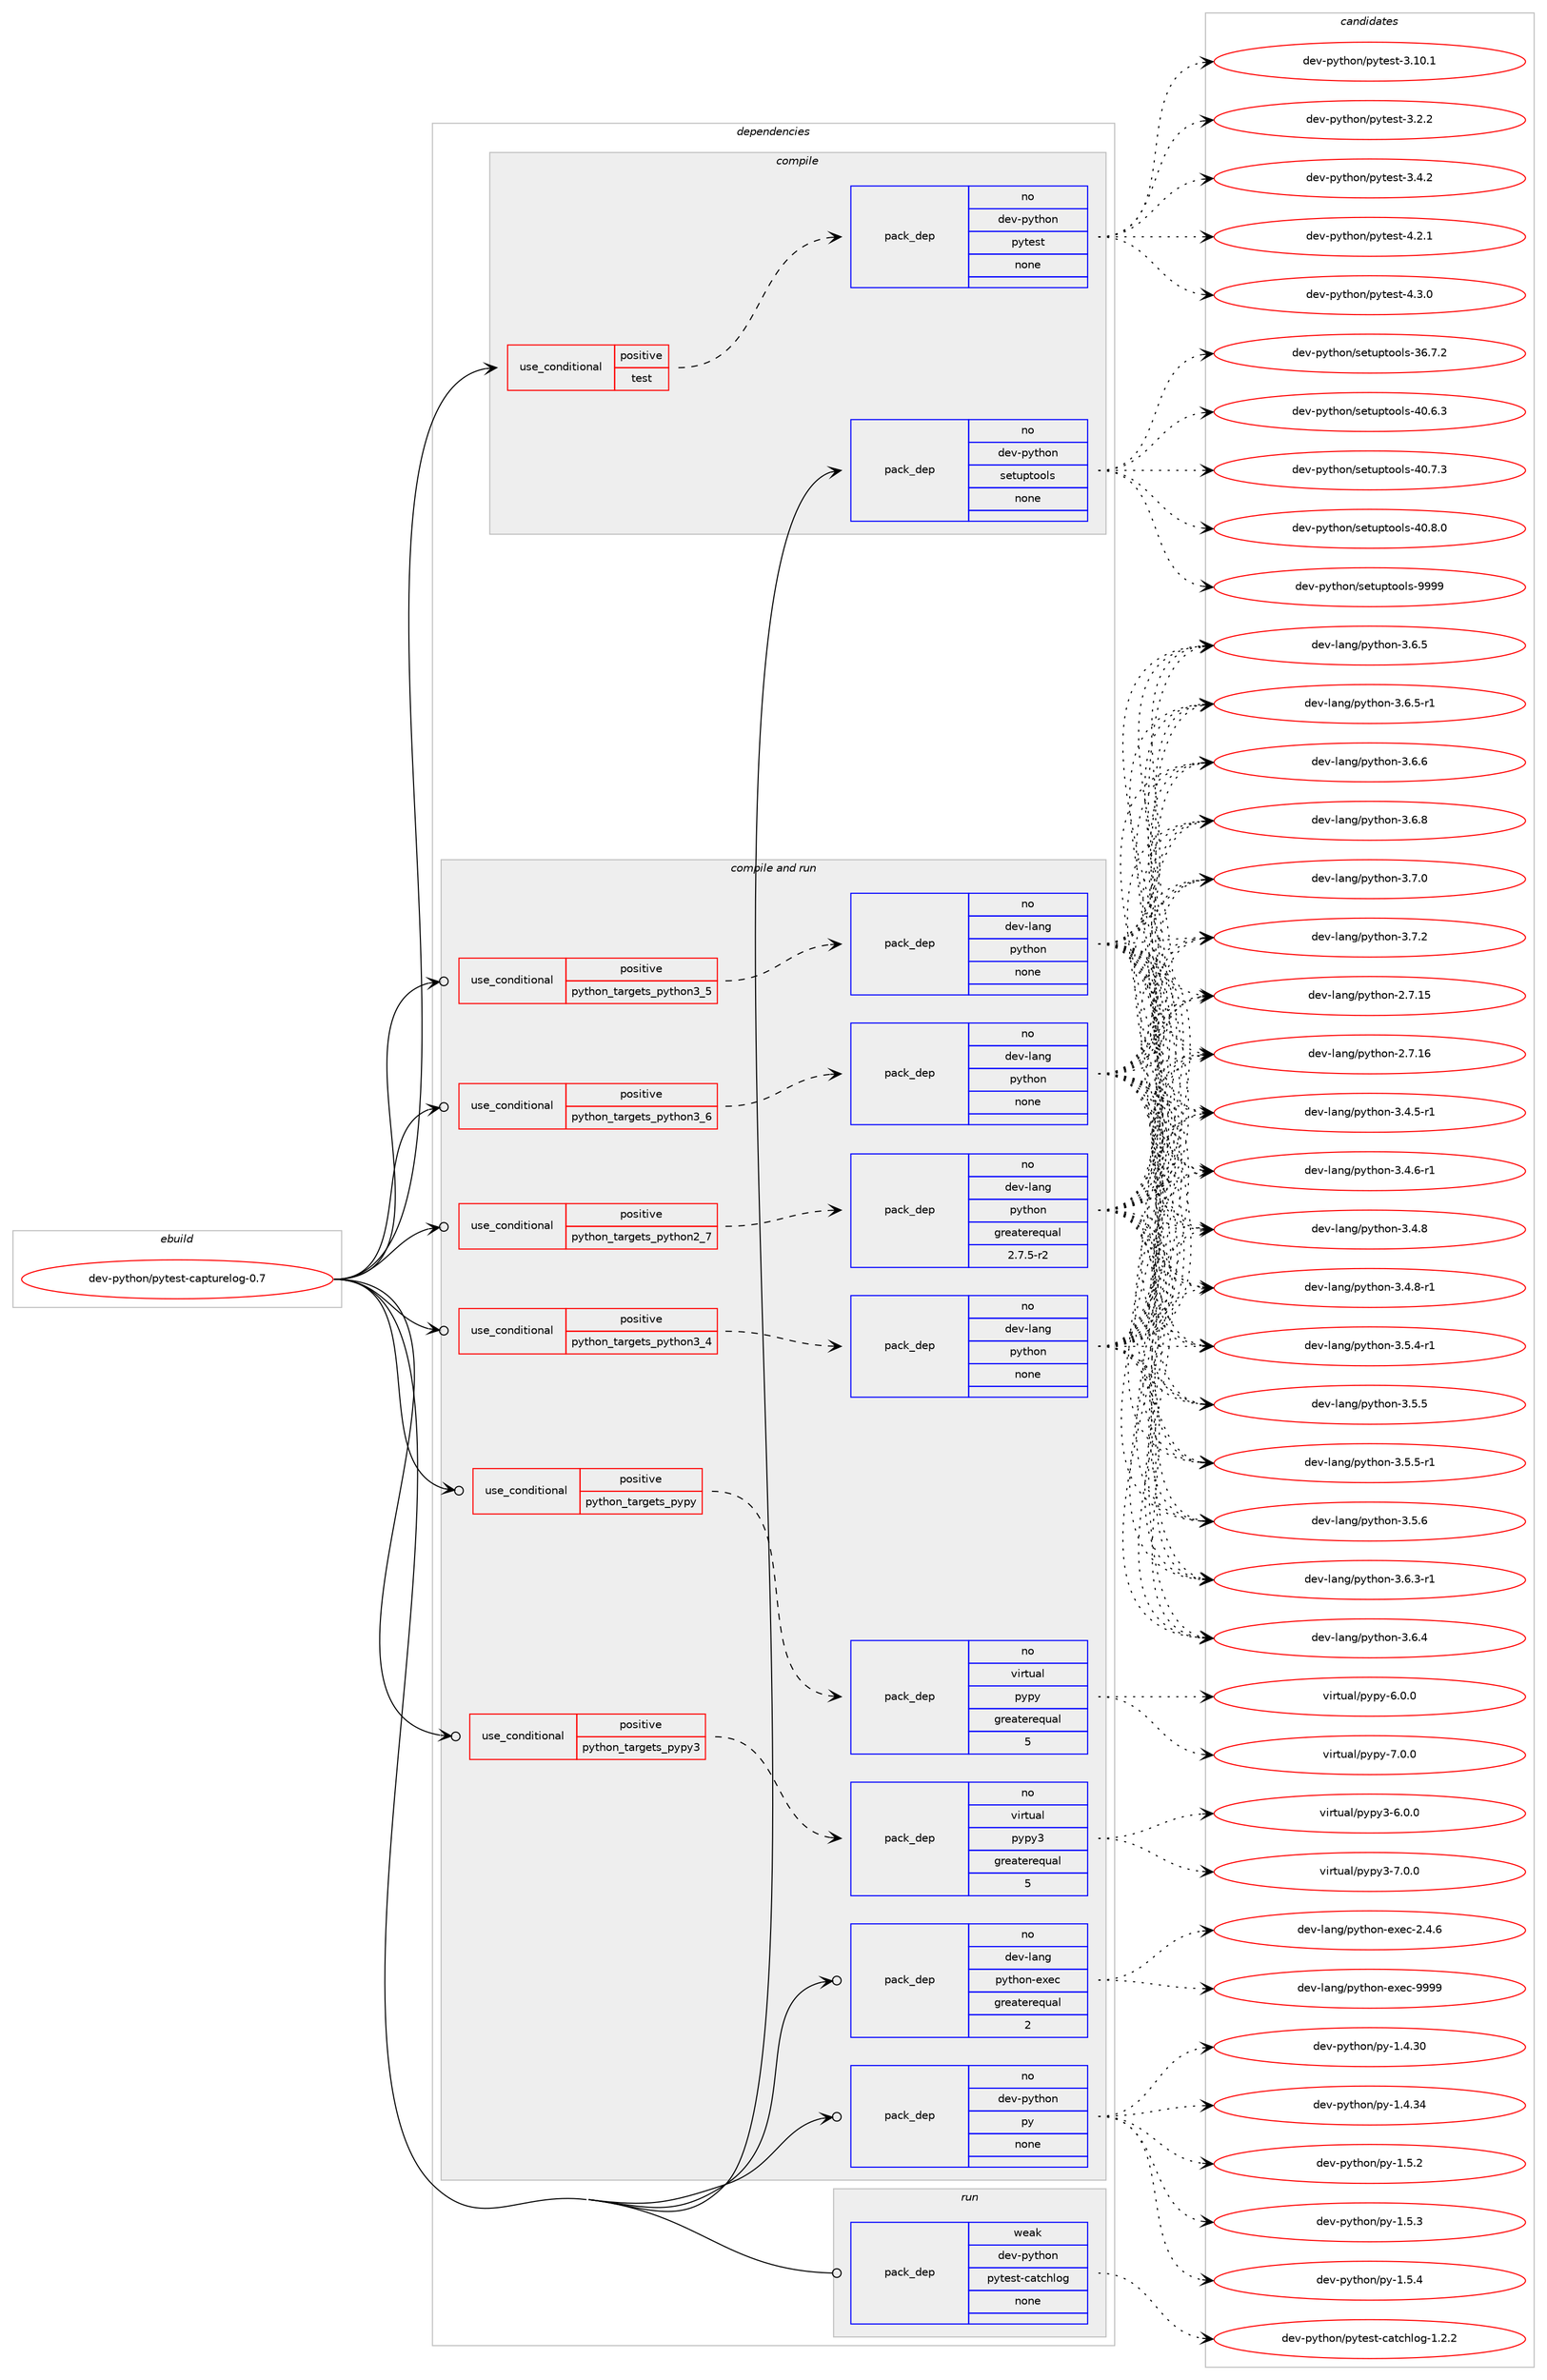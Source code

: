 digraph prolog {

# *************
# Graph options
# *************

newrank=true;
concentrate=true;
compound=true;
graph [rankdir=LR,fontname=Helvetica,fontsize=10,ranksep=1.5];#, ranksep=2.5, nodesep=0.2];
edge  [arrowhead=vee];
node  [fontname=Helvetica,fontsize=10];

# **********
# The ebuild
# **********

subgraph cluster_leftcol {
color=gray;
rank=same;
label=<<i>ebuild</i>>;
id [label="dev-python/pytest-capturelog-0.7", color=red, width=4, href="../dev-python/pytest-capturelog-0.7.svg"];
}

# ****************
# The dependencies
# ****************

subgraph cluster_midcol {
color=gray;
label=<<i>dependencies</i>>;
subgraph cluster_compile {
fillcolor="#eeeeee";
style=filled;
label=<<i>compile</i>>;
subgraph cond382006 {
dependency1432949 [label=<<TABLE BORDER="0" CELLBORDER="1" CELLSPACING="0" CELLPADDING="4"><TR><TD ROWSPAN="3" CELLPADDING="10">use_conditional</TD></TR><TR><TD>positive</TD></TR><TR><TD>test</TD></TR></TABLE>>, shape=none, color=red];
subgraph pack1027599 {
dependency1432950 [label=<<TABLE BORDER="0" CELLBORDER="1" CELLSPACING="0" CELLPADDING="4" WIDTH="220"><TR><TD ROWSPAN="6" CELLPADDING="30">pack_dep</TD></TR><TR><TD WIDTH="110">no</TD></TR><TR><TD>dev-python</TD></TR><TR><TD>pytest</TD></TR><TR><TD>none</TD></TR><TR><TD></TD></TR></TABLE>>, shape=none, color=blue];
}
dependency1432949:e -> dependency1432950:w [weight=20,style="dashed",arrowhead="vee"];
}
id:e -> dependency1432949:w [weight=20,style="solid",arrowhead="vee"];
subgraph pack1027600 {
dependency1432951 [label=<<TABLE BORDER="0" CELLBORDER="1" CELLSPACING="0" CELLPADDING="4" WIDTH="220"><TR><TD ROWSPAN="6" CELLPADDING="30">pack_dep</TD></TR><TR><TD WIDTH="110">no</TD></TR><TR><TD>dev-python</TD></TR><TR><TD>setuptools</TD></TR><TR><TD>none</TD></TR><TR><TD></TD></TR></TABLE>>, shape=none, color=blue];
}
id:e -> dependency1432951:w [weight=20,style="solid",arrowhead="vee"];
}
subgraph cluster_compileandrun {
fillcolor="#eeeeee";
style=filled;
label=<<i>compile and run</i>>;
subgraph cond382007 {
dependency1432952 [label=<<TABLE BORDER="0" CELLBORDER="1" CELLSPACING="0" CELLPADDING="4"><TR><TD ROWSPAN="3" CELLPADDING="10">use_conditional</TD></TR><TR><TD>positive</TD></TR><TR><TD>python_targets_pypy</TD></TR></TABLE>>, shape=none, color=red];
subgraph pack1027601 {
dependency1432953 [label=<<TABLE BORDER="0" CELLBORDER="1" CELLSPACING="0" CELLPADDING="4" WIDTH="220"><TR><TD ROWSPAN="6" CELLPADDING="30">pack_dep</TD></TR><TR><TD WIDTH="110">no</TD></TR><TR><TD>virtual</TD></TR><TR><TD>pypy</TD></TR><TR><TD>greaterequal</TD></TR><TR><TD>5</TD></TR></TABLE>>, shape=none, color=blue];
}
dependency1432952:e -> dependency1432953:w [weight=20,style="dashed",arrowhead="vee"];
}
id:e -> dependency1432952:w [weight=20,style="solid",arrowhead="odotvee"];
subgraph cond382008 {
dependency1432954 [label=<<TABLE BORDER="0" CELLBORDER="1" CELLSPACING="0" CELLPADDING="4"><TR><TD ROWSPAN="3" CELLPADDING="10">use_conditional</TD></TR><TR><TD>positive</TD></TR><TR><TD>python_targets_pypy3</TD></TR></TABLE>>, shape=none, color=red];
subgraph pack1027602 {
dependency1432955 [label=<<TABLE BORDER="0" CELLBORDER="1" CELLSPACING="0" CELLPADDING="4" WIDTH="220"><TR><TD ROWSPAN="6" CELLPADDING="30">pack_dep</TD></TR><TR><TD WIDTH="110">no</TD></TR><TR><TD>virtual</TD></TR><TR><TD>pypy3</TD></TR><TR><TD>greaterequal</TD></TR><TR><TD>5</TD></TR></TABLE>>, shape=none, color=blue];
}
dependency1432954:e -> dependency1432955:w [weight=20,style="dashed",arrowhead="vee"];
}
id:e -> dependency1432954:w [weight=20,style="solid",arrowhead="odotvee"];
subgraph cond382009 {
dependency1432956 [label=<<TABLE BORDER="0" CELLBORDER="1" CELLSPACING="0" CELLPADDING="4"><TR><TD ROWSPAN="3" CELLPADDING="10">use_conditional</TD></TR><TR><TD>positive</TD></TR><TR><TD>python_targets_python2_7</TD></TR></TABLE>>, shape=none, color=red];
subgraph pack1027603 {
dependency1432957 [label=<<TABLE BORDER="0" CELLBORDER="1" CELLSPACING="0" CELLPADDING="4" WIDTH="220"><TR><TD ROWSPAN="6" CELLPADDING="30">pack_dep</TD></TR><TR><TD WIDTH="110">no</TD></TR><TR><TD>dev-lang</TD></TR><TR><TD>python</TD></TR><TR><TD>greaterequal</TD></TR><TR><TD>2.7.5-r2</TD></TR></TABLE>>, shape=none, color=blue];
}
dependency1432956:e -> dependency1432957:w [weight=20,style="dashed",arrowhead="vee"];
}
id:e -> dependency1432956:w [weight=20,style="solid",arrowhead="odotvee"];
subgraph cond382010 {
dependency1432958 [label=<<TABLE BORDER="0" CELLBORDER="1" CELLSPACING="0" CELLPADDING="4"><TR><TD ROWSPAN="3" CELLPADDING="10">use_conditional</TD></TR><TR><TD>positive</TD></TR><TR><TD>python_targets_python3_4</TD></TR></TABLE>>, shape=none, color=red];
subgraph pack1027604 {
dependency1432959 [label=<<TABLE BORDER="0" CELLBORDER="1" CELLSPACING="0" CELLPADDING="4" WIDTH="220"><TR><TD ROWSPAN="6" CELLPADDING="30">pack_dep</TD></TR><TR><TD WIDTH="110">no</TD></TR><TR><TD>dev-lang</TD></TR><TR><TD>python</TD></TR><TR><TD>none</TD></TR><TR><TD></TD></TR></TABLE>>, shape=none, color=blue];
}
dependency1432958:e -> dependency1432959:w [weight=20,style="dashed",arrowhead="vee"];
}
id:e -> dependency1432958:w [weight=20,style="solid",arrowhead="odotvee"];
subgraph cond382011 {
dependency1432960 [label=<<TABLE BORDER="0" CELLBORDER="1" CELLSPACING="0" CELLPADDING="4"><TR><TD ROWSPAN="3" CELLPADDING="10">use_conditional</TD></TR><TR><TD>positive</TD></TR><TR><TD>python_targets_python3_5</TD></TR></TABLE>>, shape=none, color=red];
subgraph pack1027605 {
dependency1432961 [label=<<TABLE BORDER="0" CELLBORDER="1" CELLSPACING="0" CELLPADDING="4" WIDTH="220"><TR><TD ROWSPAN="6" CELLPADDING="30">pack_dep</TD></TR><TR><TD WIDTH="110">no</TD></TR><TR><TD>dev-lang</TD></TR><TR><TD>python</TD></TR><TR><TD>none</TD></TR><TR><TD></TD></TR></TABLE>>, shape=none, color=blue];
}
dependency1432960:e -> dependency1432961:w [weight=20,style="dashed",arrowhead="vee"];
}
id:e -> dependency1432960:w [weight=20,style="solid",arrowhead="odotvee"];
subgraph cond382012 {
dependency1432962 [label=<<TABLE BORDER="0" CELLBORDER="1" CELLSPACING="0" CELLPADDING="4"><TR><TD ROWSPAN="3" CELLPADDING="10">use_conditional</TD></TR><TR><TD>positive</TD></TR><TR><TD>python_targets_python3_6</TD></TR></TABLE>>, shape=none, color=red];
subgraph pack1027606 {
dependency1432963 [label=<<TABLE BORDER="0" CELLBORDER="1" CELLSPACING="0" CELLPADDING="4" WIDTH="220"><TR><TD ROWSPAN="6" CELLPADDING="30">pack_dep</TD></TR><TR><TD WIDTH="110">no</TD></TR><TR><TD>dev-lang</TD></TR><TR><TD>python</TD></TR><TR><TD>none</TD></TR><TR><TD></TD></TR></TABLE>>, shape=none, color=blue];
}
dependency1432962:e -> dependency1432963:w [weight=20,style="dashed",arrowhead="vee"];
}
id:e -> dependency1432962:w [weight=20,style="solid",arrowhead="odotvee"];
subgraph pack1027607 {
dependency1432964 [label=<<TABLE BORDER="0" CELLBORDER="1" CELLSPACING="0" CELLPADDING="4" WIDTH="220"><TR><TD ROWSPAN="6" CELLPADDING="30">pack_dep</TD></TR><TR><TD WIDTH="110">no</TD></TR><TR><TD>dev-lang</TD></TR><TR><TD>python-exec</TD></TR><TR><TD>greaterequal</TD></TR><TR><TD>2</TD></TR></TABLE>>, shape=none, color=blue];
}
id:e -> dependency1432964:w [weight=20,style="solid",arrowhead="odotvee"];
subgraph pack1027608 {
dependency1432965 [label=<<TABLE BORDER="0" CELLBORDER="1" CELLSPACING="0" CELLPADDING="4" WIDTH="220"><TR><TD ROWSPAN="6" CELLPADDING="30">pack_dep</TD></TR><TR><TD WIDTH="110">no</TD></TR><TR><TD>dev-python</TD></TR><TR><TD>py</TD></TR><TR><TD>none</TD></TR><TR><TD></TD></TR></TABLE>>, shape=none, color=blue];
}
id:e -> dependency1432965:w [weight=20,style="solid",arrowhead="odotvee"];
}
subgraph cluster_run {
fillcolor="#eeeeee";
style=filled;
label=<<i>run</i>>;
subgraph pack1027609 {
dependency1432966 [label=<<TABLE BORDER="0" CELLBORDER="1" CELLSPACING="0" CELLPADDING="4" WIDTH="220"><TR><TD ROWSPAN="6" CELLPADDING="30">pack_dep</TD></TR><TR><TD WIDTH="110">weak</TD></TR><TR><TD>dev-python</TD></TR><TR><TD>pytest-catchlog</TD></TR><TR><TD>none</TD></TR><TR><TD></TD></TR></TABLE>>, shape=none, color=blue];
}
id:e -> dependency1432966:w [weight=20,style="solid",arrowhead="odot"];
}
}

# **************
# The candidates
# **************

subgraph cluster_choices {
rank=same;
color=gray;
label=<<i>candidates</i>>;

subgraph choice1027599 {
color=black;
nodesep=1;
choice100101118451121211161041111104711212111610111511645514649484649 [label="dev-python/pytest-3.10.1", color=red, width=4,href="../dev-python/pytest-3.10.1.svg"];
choice1001011184511212111610411111047112121116101115116455146504650 [label="dev-python/pytest-3.2.2", color=red, width=4,href="../dev-python/pytest-3.2.2.svg"];
choice1001011184511212111610411111047112121116101115116455146524650 [label="dev-python/pytest-3.4.2", color=red, width=4,href="../dev-python/pytest-3.4.2.svg"];
choice1001011184511212111610411111047112121116101115116455246504649 [label="dev-python/pytest-4.2.1", color=red, width=4,href="../dev-python/pytest-4.2.1.svg"];
choice1001011184511212111610411111047112121116101115116455246514648 [label="dev-python/pytest-4.3.0", color=red, width=4,href="../dev-python/pytest-4.3.0.svg"];
dependency1432950:e -> choice100101118451121211161041111104711212111610111511645514649484649:w [style=dotted,weight="100"];
dependency1432950:e -> choice1001011184511212111610411111047112121116101115116455146504650:w [style=dotted,weight="100"];
dependency1432950:e -> choice1001011184511212111610411111047112121116101115116455146524650:w [style=dotted,weight="100"];
dependency1432950:e -> choice1001011184511212111610411111047112121116101115116455246504649:w [style=dotted,weight="100"];
dependency1432950:e -> choice1001011184511212111610411111047112121116101115116455246514648:w [style=dotted,weight="100"];
}
subgraph choice1027600 {
color=black;
nodesep=1;
choice100101118451121211161041111104711510111611711211611111110811545515446554650 [label="dev-python/setuptools-36.7.2", color=red, width=4,href="../dev-python/setuptools-36.7.2.svg"];
choice100101118451121211161041111104711510111611711211611111110811545524846544651 [label="dev-python/setuptools-40.6.3", color=red, width=4,href="../dev-python/setuptools-40.6.3.svg"];
choice100101118451121211161041111104711510111611711211611111110811545524846554651 [label="dev-python/setuptools-40.7.3", color=red, width=4,href="../dev-python/setuptools-40.7.3.svg"];
choice100101118451121211161041111104711510111611711211611111110811545524846564648 [label="dev-python/setuptools-40.8.0", color=red, width=4,href="../dev-python/setuptools-40.8.0.svg"];
choice10010111845112121116104111110471151011161171121161111111081154557575757 [label="dev-python/setuptools-9999", color=red, width=4,href="../dev-python/setuptools-9999.svg"];
dependency1432951:e -> choice100101118451121211161041111104711510111611711211611111110811545515446554650:w [style=dotted,weight="100"];
dependency1432951:e -> choice100101118451121211161041111104711510111611711211611111110811545524846544651:w [style=dotted,weight="100"];
dependency1432951:e -> choice100101118451121211161041111104711510111611711211611111110811545524846554651:w [style=dotted,weight="100"];
dependency1432951:e -> choice100101118451121211161041111104711510111611711211611111110811545524846564648:w [style=dotted,weight="100"];
dependency1432951:e -> choice10010111845112121116104111110471151011161171121161111111081154557575757:w [style=dotted,weight="100"];
}
subgraph choice1027601 {
color=black;
nodesep=1;
choice1181051141161179710847112121112121455446484648 [label="virtual/pypy-6.0.0", color=red, width=4,href="../virtual/pypy-6.0.0.svg"];
choice1181051141161179710847112121112121455546484648 [label="virtual/pypy-7.0.0", color=red, width=4,href="../virtual/pypy-7.0.0.svg"];
dependency1432953:e -> choice1181051141161179710847112121112121455446484648:w [style=dotted,weight="100"];
dependency1432953:e -> choice1181051141161179710847112121112121455546484648:w [style=dotted,weight="100"];
}
subgraph choice1027602 {
color=black;
nodesep=1;
choice118105114116117971084711212111212151455446484648 [label="virtual/pypy3-6.0.0", color=red, width=4,href="../virtual/pypy3-6.0.0.svg"];
choice118105114116117971084711212111212151455546484648 [label="virtual/pypy3-7.0.0", color=red, width=4,href="../virtual/pypy3-7.0.0.svg"];
dependency1432955:e -> choice118105114116117971084711212111212151455446484648:w [style=dotted,weight="100"];
dependency1432955:e -> choice118105114116117971084711212111212151455546484648:w [style=dotted,weight="100"];
}
subgraph choice1027603 {
color=black;
nodesep=1;
choice10010111845108971101034711212111610411111045504655464953 [label="dev-lang/python-2.7.15", color=red, width=4,href="../dev-lang/python-2.7.15.svg"];
choice10010111845108971101034711212111610411111045504655464954 [label="dev-lang/python-2.7.16", color=red, width=4,href="../dev-lang/python-2.7.16.svg"];
choice1001011184510897110103471121211161041111104551465246534511449 [label="dev-lang/python-3.4.5-r1", color=red, width=4,href="../dev-lang/python-3.4.5-r1.svg"];
choice1001011184510897110103471121211161041111104551465246544511449 [label="dev-lang/python-3.4.6-r1", color=red, width=4,href="../dev-lang/python-3.4.6-r1.svg"];
choice100101118451089711010347112121116104111110455146524656 [label="dev-lang/python-3.4.8", color=red, width=4,href="../dev-lang/python-3.4.8.svg"];
choice1001011184510897110103471121211161041111104551465246564511449 [label="dev-lang/python-3.4.8-r1", color=red, width=4,href="../dev-lang/python-3.4.8-r1.svg"];
choice1001011184510897110103471121211161041111104551465346524511449 [label="dev-lang/python-3.5.4-r1", color=red, width=4,href="../dev-lang/python-3.5.4-r1.svg"];
choice100101118451089711010347112121116104111110455146534653 [label="dev-lang/python-3.5.5", color=red, width=4,href="../dev-lang/python-3.5.5.svg"];
choice1001011184510897110103471121211161041111104551465346534511449 [label="dev-lang/python-3.5.5-r1", color=red, width=4,href="../dev-lang/python-3.5.5-r1.svg"];
choice100101118451089711010347112121116104111110455146534654 [label="dev-lang/python-3.5.6", color=red, width=4,href="../dev-lang/python-3.5.6.svg"];
choice1001011184510897110103471121211161041111104551465446514511449 [label="dev-lang/python-3.6.3-r1", color=red, width=4,href="../dev-lang/python-3.6.3-r1.svg"];
choice100101118451089711010347112121116104111110455146544652 [label="dev-lang/python-3.6.4", color=red, width=4,href="../dev-lang/python-3.6.4.svg"];
choice100101118451089711010347112121116104111110455146544653 [label="dev-lang/python-3.6.5", color=red, width=4,href="../dev-lang/python-3.6.5.svg"];
choice1001011184510897110103471121211161041111104551465446534511449 [label="dev-lang/python-3.6.5-r1", color=red, width=4,href="../dev-lang/python-3.6.5-r1.svg"];
choice100101118451089711010347112121116104111110455146544654 [label="dev-lang/python-3.6.6", color=red, width=4,href="../dev-lang/python-3.6.6.svg"];
choice100101118451089711010347112121116104111110455146544656 [label="dev-lang/python-3.6.8", color=red, width=4,href="../dev-lang/python-3.6.8.svg"];
choice100101118451089711010347112121116104111110455146554648 [label="dev-lang/python-3.7.0", color=red, width=4,href="../dev-lang/python-3.7.0.svg"];
choice100101118451089711010347112121116104111110455146554650 [label="dev-lang/python-3.7.2", color=red, width=4,href="../dev-lang/python-3.7.2.svg"];
dependency1432957:e -> choice10010111845108971101034711212111610411111045504655464953:w [style=dotted,weight="100"];
dependency1432957:e -> choice10010111845108971101034711212111610411111045504655464954:w [style=dotted,weight="100"];
dependency1432957:e -> choice1001011184510897110103471121211161041111104551465246534511449:w [style=dotted,weight="100"];
dependency1432957:e -> choice1001011184510897110103471121211161041111104551465246544511449:w [style=dotted,weight="100"];
dependency1432957:e -> choice100101118451089711010347112121116104111110455146524656:w [style=dotted,weight="100"];
dependency1432957:e -> choice1001011184510897110103471121211161041111104551465246564511449:w [style=dotted,weight="100"];
dependency1432957:e -> choice1001011184510897110103471121211161041111104551465346524511449:w [style=dotted,weight="100"];
dependency1432957:e -> choice100101118451089711010347112121116104111110455146534653:w [style=dotted,weight="100"];
dependency1432957:e -> choice1001011184510897110103471121211161041111104551465346534511449:w [style=dotted,weight="100"];
dependency1432957:e -> choice100101118451089711010347112121116104111110455146534654:w [style=dotted,weight="100"];
dependency1432957:e -> choice1001011184510897110103471121211161041111104551465446514511449:w [style=dotted,weight="100"];
dependency1432957:e -> choice100101118451089711010347112121116104111110455146544652:w [style=dotted,weight="100"];
dependency1432957:e -> choice100101118451089711010347112121116104111110455146544653:w [style=dotted,weight="100"];
dependency1432957:e -> choice1001011184510897110103471121211161041111104551465446534511449:w [style=dotted,weight="100"];
dependency1432957:e -> choice100101118451089711010347112121116104111110455146544654:w [style=dotted,weight="100"];
dependency1432957:e -> choice100101118451089711010347112121116104111110455146544656:w [style=dotted,weight="100"];
dependency1432957:e -> choice100101118451089711010347112121116104111110455146554648:w [style=dotted,weight="100"];
dependency1432957:e -> choice100101118451089711010347112121116104111110455146554650:w [style=dotted,weight="100"];
}
subgraph choice1027604 {
color=black;
nodesep=1;
choice10010111845108971101034711212111610411111045504655464953 [label="dev-lang/python-2.7.15", color=red, width=4,href="../dev-lang/python-2.7.15.svg"];
choice10010111845108971101034711212111610411111045504655464954 [label="dev-lang/python-2.7.16", color=red, width=4,href="../dev-lang/python-2.7.16.svg"];
choice1001011184510897110103471121211161041111104551465246534511449 [label="dev-lang/python-3.4.5-r1", color=red, width=4,href="../dev-lang/python-3.4.5-r1.svg"];
choice1001011184510897110103471121211161041111104551465246544511449 [label="dev-lang/python-3.4.6-r1", color=red, width=4,href="../dev-lang/python-3.4.6-r1.svg"];
choice100101118451089711010347112121116104111110455146524656 [label="dev-lang/python-3.4.8", color=red, width=4,href="../dev-lang/python-3.4.8.svg"];
choice1001011184510897110103471121211161041111104551465246564511449 [label="dev-lang/python-3.4.8-r1", color=red, width=4,href="../dev-lang/python-3.4.8-r1.svg"];
choice1001011184510897110103471121211161041111104551465346524511449 [label="dev-lang/python-3.5.4-r1", color=red, width=4,href="../dev-lang/python-3.5.4-r1.svg"];
choice100101118451089711010347112121116104111110455146534653 [label="dev-lang/python-3.5.5", color=red, width=4,href="../dev-lang/python-3.5.5.svg"];
choice1001011184510897110103471121211161041111104551465346534511449 [label="dev-lang/python-3.5.5-r1", color=red, width=4,href="../dev-lang/python-3.5.5-r1.svg"];
choice100101118451089711010347112121116104111110455146534654 [label="dev-lang/python-3.5.6", color=red, width=4,href="../dev-lang/python-3.5.6.svg"];
choice1001011184510897110103471121211161041111104551465446514511449 [label="dev-lang/python-3.6.3-r1", color=red, width=4,href="../dev-lang/python-3.6.3-r1.svg"];
choice100101118451089711010347112121116104111110455146544652 [label="dev-lang/python-3.6.4", color=red, width=4,href="../dev-lang/python-3.6.4.svg"];
choice100101118451089711010347112121116104111110455146544653 [label="dev-lang/python-3.6.5", color=red, width=4,href="../dev-lang/python-3.6.5.svg"];
choice1001011184510897110103471121211161041111104551465446534511449 [label="dev-lang/python-3.6.5-r1", color=red, width=4,href="../dev-lang/python-3.6.5-r1.svg"];
choice100101118451089711010347112121116104111110455146544654 [label="dev-lang/python-3.6.6", color=red, width=4,href="../dev-lang/python-3.6.6.svg"];
choice100101118451089711010347112121116104111110455146544656 [label="dev-lang/python-3.6.8", color=red, width=4,href="../dev-lang/python-3.6.8.svg"];
choice100101118451089711010347112121116104111110455146554648 [label="dev-lang/python-3.7.0", color=red, width=4,href="../dev-lang/python-3.7.0.svg"];
choice100101118451089711010347112121116104111110455146554650 [label="dev-lang/python-3.7.2", color=red, width=4,href="../dev-lang/python-3.7.2.svg"];
dependency1432959:e -> choice10010111845108971101034711212111610411111045504655464953:w [style=dotted,weight="100"];
dependency1432959:e -> choice10010111845108971101034711212111610411111045504655464954:w [style=dotted,weight="100"];
dependency1432959:e -> choice1001011184510897110103471121211161041111104551465246534511449:w [style=dotted,weight="100"];
dependency1432959:e -> choice1001011184510897110103471121211161041111104551465246544511449:w [style=dotted,weight="100"];
dependency1432959:e -> choice100101118451089711010347112121116104111110455146524656:w [style=dotted,weight="100"];
dependency1432959:e -> choice1001011184510897110103471121211161041111104551465246564511449:w [style=dotted,weight="100"];
dependency1432959:e -> choice1001011184510897110103471121211161041111104551465346524511449:w [style=dotted,weight="100"];
dependency1432959:e -> choice100101118451089711010347112121116104111110455146534653:w [style=dotted,weight="100"];
dependency1432959:e -> choice1001011184510897110103471121211161041111104551465346534511449:w [style=dotted,weight="100"];
dependency1432959:e -> choice100101118451089711010347112121116104111110455146534654:w [style=dotted,weight="100"];
dependency1432959:e -> choice1001011184510897110103471121211161041111104551465446514511449:w [style=dotted,weight="100"];
dependency1432959:e -> choice100101118451089711010347112121116104111110455146544652:w [style=dotted,weight="100"];
dependency1432959:e -> choice100101118451089711010347112121116104111110455146544653:w [style=dotted,weight="100"];
dependency1432959:e -> choice1001011184510897110103471121211161041111104551465446534511449:w [style=dotted,weight="100"];
dependency1432959:e -> choice100101118451089711010347112121116104111110455146544654:w [style=dotted,weight="100"];
dependency1432959:e -> choice100101118451089711010347112121116104111110455146544656:w [style=dotted,weight="100"];
dependency1432959:e -> choice100101118451089711010347112121116104111110455146554648:w [style=dotted,weight="100"];
dependency1432959:e -> choice100101118451089711010347112121116104111110455146554650:w [style=dotted,weight="100"];
}
subgraph choice1027605 {
color=black;
nodesep=1;
choice10010111845108971101034711212111610411111045504655464953 [label="dev-lang/python-2.7.15", color=red, width=4,href="../dev-lang/python-2.7.15.svg"];
choice10010111845108971101034711212111610411111045504655464954 [label="dev-lang/python-2.7.16", color=red, width=4,href="../dev-lang/python-2.7.16.svg"];
choice1001011184510897110103471121211161041111104551465246534511449 [label="dev-lang/python-3.4.5-r1", color=red, width=4,href="../dev-lang/python-3.4.5-r1.svg"];
choice1001011184510897110103471121211161041111104551465246544511449 [label="dev-lang/python-3.4.6-r1", color=red, width=4,href="../dev-lang/python-3.4.6-r1.svg"];
choice100101118451089711010347112121116104111110455146524656 [label="dev-lang/python-3.4.8", color=red, width=4,href="../dev-lang/python-3.4.8.svg"];
choice1001011184510897110103471121211161041111104551465246564511449 [label="dev-lang/python-3.4.8-r1", color=red, width=4,href="../dev-lang/python-3.4.8-r1.svg"];
choice1001011184510897110103471121211161041111104551465346524511449 [label="dev-lang/python-3.5.4-r1", color=red, width=4,href="../dev-lang/python-3.5.4-r1.svg"];
choice100101118451089711010347112121116104111110455146534653 [label="dev-lang/python-3.5.5", color=red, width=4,href="../dev-lang/python-3.5.5.svg"];
choice1001011184510897110103471121211161041111104551465346534511449 [label="dev-lang/python-3.5.5-r1", color=red, width=4,href="../dev-lang/python-3.5.5-r1.svg"];
choice100101118451089711010347112121116104111110455146534654 [label="dev-lang/python-3.5.6", color=red, width=4,href="../dev-lang/python-3.5.6.svg"];
choice1001011184510897110103471121211161041111104551465446514511449 [label="dev-lang/python-3.6.3-r1", color=red, width=4,href="../dev-lang/python-3.6.3-r1.svg"];
choice100101118451089711010347112121116104111110455146544652 [label="dev-lang/python-3.6.4", color=red, width=4,href="../dev-lang/python-3.6.4.svg"];
choice100101118451089711010347112121116104111110455146544653 [label="dev-lang/python-3.6.5", color=red, width=4,href="../dev-lang/python-3.6.5.svg"];
choice1001011184510897110103471121211161041111104551465446534511449 [label="dev-lang/python-3.6.5-r1", color=red, width=4,href="../dev-lang/python-3.6.5-r1.svg"];
choice100101118451089711010347112121116104111110455146544654 [label="dev-lang/python-3.6.6", color=red, width=4,href="../dev-lang/python-3.6.6.svg"];
choice100101118451089711010347112121116104111110455146544656 [label="dev-lang/python-3.6.8", color=red, width=4,href="../dev-lang/python-3.6.8.svg"];
choice100101118451089711010347112121116104111110455146554648 [label="dev-lang/python-3.7.0", color=red, width=4,href="../dev-lang/python-3.7.0.svg"];
choice100101118451089711010347112121116104111110455146554650 [label="dev-lang/python-3.7.2", color=red, width=4,href="../dev-lang/python-3.7.2.svg"];
dependency1432961:e -> choice10010111845108971101034711212111610411111045504655464953:w [style=dotted,weight="100"];
dependency1432961:e -> choice10010111845108971101034711212111610411111045504655464954:w [style=dotted,weight="100"];
dependency1432961:e -> choice1001011184510897110103471121211161041111104551465246534511449:w [style=dotted,weight="100"];
dependency1432961:e -> choice1001011184510897110103471121211161041111104551465246544511449:w [style=dotted,weight="100"];
dependency1432961:e -> choice100101118451089711010347112121116104111110455146524656:w [style=dotted,weight="100"];
dependency1432961:e -> choice1001011184510897110103471121211161041111104551465246564511449:w [style=dotted,weight="100"];
dependency1432961:e -> choice1001011184510897110103471121211161041111104551465346524511449:w [style=dotted,weight="100"];
dependency1432961:e -> choice100101118451089711010347112121116104111110455146534653:w [style=dotted,weight="100"];
dependency1432961:e -> choice1001011184510897110103471121211161041111104551465346534511449:w [style=dotted,weight="100"];
dependency1432961:e -> choice100101118451089711010347112121116104111110455146534654:w [style=dotted,weight="100"];
dependency1432961:e -> choice1001011184510897110103471121211161041111104551465446514511449:w [style=dotted,weight="100"];
dependency1432961:e -> choice100101118451089711010347112121116104111110455146544652:w [style=dotted,weight="100"];
dependency1432961:e -> choice100101118451089711010347112121116104111110455146544653:w [style=dotted,weight="100"];
dependency1432961:e -> choice1001011184510897110103471121211161041111104551465446534511449:w [style=dotted,weight="100"];
dependency1432961:e -> choice100101118451089711010347112121116104111110455146544654:w [style=dotted,weight="100"];
dependency1432961:e -> choice100101118451089711010347112121116104111110455146544656:w [style=dotted,weight="100"];
dependency1432961:e -> choice100101118451089711010347112121116104111110455146554648:w [style=dotted,weight="100"];
dependency1432961:e -> choice100101118451089711010347112121116104111110455146554650:w [style=dotted,weight="100"];
}
subgraph choice1027606 {
color=black;
nodesep=1;
choice10010111845108971101034711212111610411111045504655464953 [label="dev-lang/python-2.7.15", color=red, width=4,href="../dev-lang/python-2.7.15.svg"];
choice10010111845108971101034711212111610411111045504655464954 [label="dev-lang/python-2.7.16", color=red, width=4,href="../dev-lang/python-2.7.16.svg"];
choice1001011184510897110103471121211161041111104551465246534511449 [label="dev-lang/python-3.4.5-r1", color=red, width=4,href="../dev-lang/python-3.4.5-r1.svg"];
choice1001011184510897110103471121211161041111104551465246544511449 [label="dev-lang/python-3.4.6-r1", color=red, width=4,href="../dev-lang/python-3.4.6-r1.svg"];
choice100101118451089711010347112121116104111110455146524656 [label="dev-lang/python-3.4.8", color=red, width=4,href="../dev-lang/python-3.4.8.svg"];
choice1001011184510897110103471121211161041111104551465246564511449 [label="dev-lang/python-3.4.8-r1", color=red, width=4,href="../dev-lang/python-3.4.8-r1.svg"];
choice1001011184510897110103471121211161041111104551465346524511449 [label="dev-lang/python-3.5.4-r1", color=red, width=4,href="../dev-lang/python-3.5.4-r1.svg"];
choice100101118451089711010347112121116104111110455146534653 [label="dev-lang/python-3.5.5", color=red, width=4,href="../dev-lang/python-3.5.5.svg"];
choice1001011184510897110103471121211161041111104551465346534511449 [label="dev-lang/python-3.5.5-r1", color=red, width=4,href="../dev-lang/python-3.5.5-r1.svg"];
choice100101118451089711010347112121116104111110455146534654 [label="dev-lang/python-3.5.6", color=red, width=4,href="../dev-lang/python-3.5.6.svg"];
choice1001011184510897110103471121211161041111104551465446514511449 [label="dev-lang/python-3.6.3-r1", color=red, width=4,href="../dev-lang/python-3.6.3-r1.svg"];
choice100101118451089711010347112121116104111110455146544652 [label="dev-lang/python-3.6.4", color=red, width=4,href="../dev-lang/python-3.6.4.svg"];
choice100101118451089711010347112121116104111110455146544653 [label="dev-lang/python-3.6.5", color=red, width=4,href="../dev-lang/python-3.6.5.svg"];
choice1001011184510897110103471121211161041111104551465446534511449 [label="dev-lang/python-3.6.5-r1", color=red, width=4,href="../dev-lang/python-3.6.5-r1.svg"];
choice100101118451089711010347112121116104111110455146544654 [label="dev-lang/python-3.6.6", color=red, width=4,href="../dev-lang/python-3.6.6.svg"];
choice100101118451089711010347112121116104111110455146544656 [label="dev-lang/python-3.6.8", color=red, width=4,href="../dev-lang/python-3.6.8.svg"];
choice100101118451089711010347112121116104111110455146554648 [label="dev-lang/python-3.7.0", color=red, width=4,href="../dev-lang/python-3.7.0.svg"];
choice100101118451089711010347112121116104111110455146554650 [label="dev-lang/python-3.7.2", color=red, width=4,href="../dev-lang/python-3.7.2.svg"];
dependency1432963:e -> choice10010111845108971101034711212111610411111045504655464953:w [style=dotted,weight="100"];
dependency1432963:e -> choice10010111845108971101034711212111610411111045504655464954:w [style=dotted,weight="100"];
dependency1432963:e -> choice1001011184510897110103471121211161041111104551465246534511449:w [style=dotted,weight="100"];
dependency1432963:e -> choice1001011184510897110103471121211161041111104551465246544511449:w [style=dotted,weight="100"];
dependency1432963:e -> choice100101118451089711010347112121116104111110455146524656:w [style=dotted,weight="100"];
dependency1432963:e -> choice1001011184510897110103471121211161041111104551465246564511449:w [style=dotted,weight="100"];
dependency1432963:e -> choice1001011184510897110103471121211161041111104551465346524511449:w [style=dotted,weight="100"];
dependency1432963:e -> choice100101118451089711010347112121116104111110455146534653:w [style=dotted,weight="100"];
dependency1432963:e -> choice1001011184510897110103471121211161041111104551465346534511449:w [style=dotted,weight="100"];
dependency1432963:e -> choice100101118451089711010347112121116104111110455146534654:w [style=dotted,weight="100"];
dependency1432963:e -> choice1001011184510897110103471121211161041111104551465446514511449:w [style=dotted,weight="100"];
dependency1432963:e -> choice100101118451089711010347112121116104111110455146544652:w [style=dotted,weight="100"];
dependency1432963:e -> choice100101118451089711010347112121116104111110455146544653:w [style=dotted,weight="100"];
dependency1432963:e -> choice1001011184510897110103471121211161041111104551465446534511449:w [style=dotted,weight="100"];
dependency1432963:e -> choice100101118451089711010347112121116104111110455146544654:w [style=dotted,weight="100"];
dependency1432963:e -> choice100101118451089711010347112121116104111110455146544656:w [style=dotted,weight="100"];
dependency1432963:e -> choice100101118451089711010347112121116104111110455146554648:w [style=dotted,weight="100"];
dependency1432963:e -> choice100101118451089711010347112121116104111110455146554650:w [style=dotted,weight="100"];
}
subgraph choice1027607 {
color=black;
nodesep=1;
choice1001011184510897110103471121211161041111104510112010199455046524654 [label="dev-lang/python-exec-2.4.6", color=red, width=4,href="../dev-lang/python-exec-2.4.6.svg"];
choice10010111845108971101034711212111610411111045101120101994557575757 [label="dev-lang/python-exec-9999", color=red, width=4,href="../dev-lang/python-exec-9999.svg"];
dependency1432964:e -> choice1001011184510897110103471121211161041111104510112010199455046524654:w [style=dotted,weight="100"];
dependency1432964:e -> choice10010111845108971101034711212111610411111045101120101994557575757:w [style=dotted,weight="100"];
}
subgraph choice1027608 {
color=black;
nodesep=1;
choice100101118451121211161041111104711212145494652465148 [label="dev-python/py-1.4.30", color=red, width=4,href="../dev-python/py-1.4.30.svg"];
choice100101118451121211161041111104711212145494652465152 [label="dev-python/py-1.4.34", color=red, width=4,href="../dev-python/py-1.4.34.svg"];
choice1001011184511212111610411111047112121454946534650 [label="dev-python/py-1.5.2", color=red, width=4,href="../dev-python/py-1.5.2.svg"];
choice1001011184511212111610411111047112121454946534651 [label="dev-python/py-1.5.3", color=red, width=4,href="../dev-python/py-1.5.3.svg"];
choice1001011184511212111610411111047112121454946534652 [label="dev-python/py-1.5.4", color=red, width=4,href="../dev-python/py-1.5.4.svg"];
dependency1432965:e -> choice100101118451121211161041111104711212145494652465148:w [style=dotted,weight="100"];
dependency1432965:e -> choice100101118451121211161041111104711212145494652465152:w [style=dotted,weight="100"];
dependency1432965:e -> choice1001011184511212111610411111047112121454946534650:w [style=dotted,weight="100"];
dependency1432965:e -> choice1001011184511212111610411111047112121454946534651:w [style=dotted,weight="100"];
dependency1432965:e -> choice1001011184511212111610411111047112121454946534652:w [style=dotted,weight="100"];
}
subgraph choice1027609 {
color=black;
nodesep=1;
choice100101118451121211161041111104711212111610111511645999711699104108111103454946504650 [label="dev-python/pytest-catchlog-1.2.2", color=red, width=4,href="../dev-python/pytest-catchlog-1.2.2.svg"];
dependency1432966:e -> choice100101118451121211161041111104711212111610111511645999711699104108111103454946504650:w [style=dotted,weight="100"];
}
}

}
